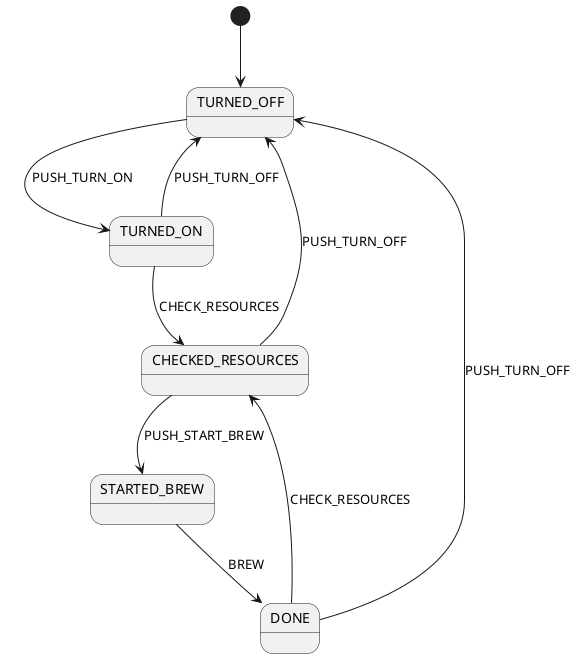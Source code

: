 @startuml

  [*] --> TURNED_OFF
  TURNED_OFF --> TURNED_ON : PUSH_TURN_ON

  TURNED_ON --> CHECKED_RESOURCES : CHECK_RESOURCES
  TURNED_ON --> TURNED_OFF : PUSH_TURN_OFF

  CHECKED_RESOURCES --> STARTED_BREW : PUSH_START_BREW
  CHECKED_RESOURCES --> TURNED_OFF : PUSH_TURN_OFF

  STARTED_BREW --> DONE : BREW
  DONE --> CHECKED_RESOURCES : CHECK_RESOURCES
  DONE --> TURNED_OFF : PUSH_TURN_OFF

@enduml